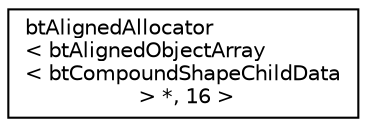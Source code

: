 digraph "Graphical Class Hierarchy"
{
  edge [fontname="Helvetica",fontsize="10",labelfontname="Helvetica",labelfontsize="10"];
  node [fontname="Helvetica",fontsize="10",shape=record];
  rankdir="LR";
  Node1 [label="btAlignedAllocator\l\< btAlignedObjectArray\l\< btCompoundShapeChildData\l \> *, 16 \>",height=0.2,width=0.4,color="black", fillcolor="white", style="filled",URL="$classbt_aligned_allocator.html"];
}
